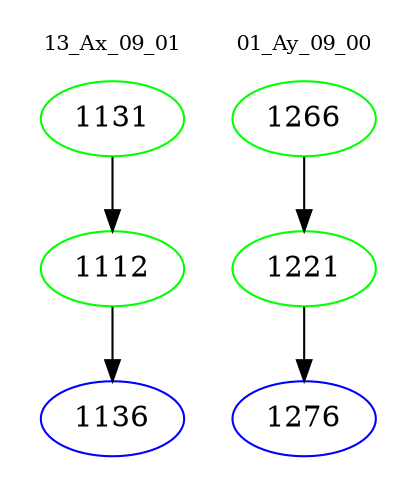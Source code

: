 digraph{
subgraph cluster_0 {
color = white
label = "13_Ax_09_01";
fontsize=10;
T0_1131 [label="1131", color="green"]
T0_1131 -> T0_1112 [color="black"]
T0_1112 [label="1112", color="green"]
T0_1112 -> T0_1136 [color="black"]
T0_1136 [label="1136", color="blue"]
}
subgraph cluster_1 {
color = white
label = "01_Ay_09_00";
fontsize=10;
T1_1266 [label="1266", color="green"]
T1_1266 -> T1_1221 [color="black"]
T1_1221 [label="1221", color="green"]
T1_1221 -> T1_1276 [color="black"]
T1_1276 [label="1276", color="blue"]
}
}
